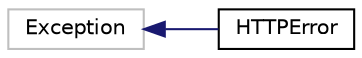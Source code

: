 digraph "Graphical Class Hierarchy"
{
  edge [fontname="Helvetica",fontsize="10",labelfontname="Helvetica",labelfontsize="10"];
  node [fontname="Helvetica",fontsize="10",shape=record];
  rankdir="LR";
  Node2 [label="Exception",height=0.2,width=0.4,color="grey75", fillcolor="white", style="filled"];
  Node2 -> Node0 [dir="back",color="midnightblue",fontsize="10",style="solid",fontname="Helvetica"];
  Node0 [label="HTTPError",height=0.2,width=0.4,color="black", fillcolor="white", style="filled",URL="$classservice__1_1_1lib_1_1http__engine_1_1_h_t_t_p_error_1_1_h_t_t_p_error.html"];
}
